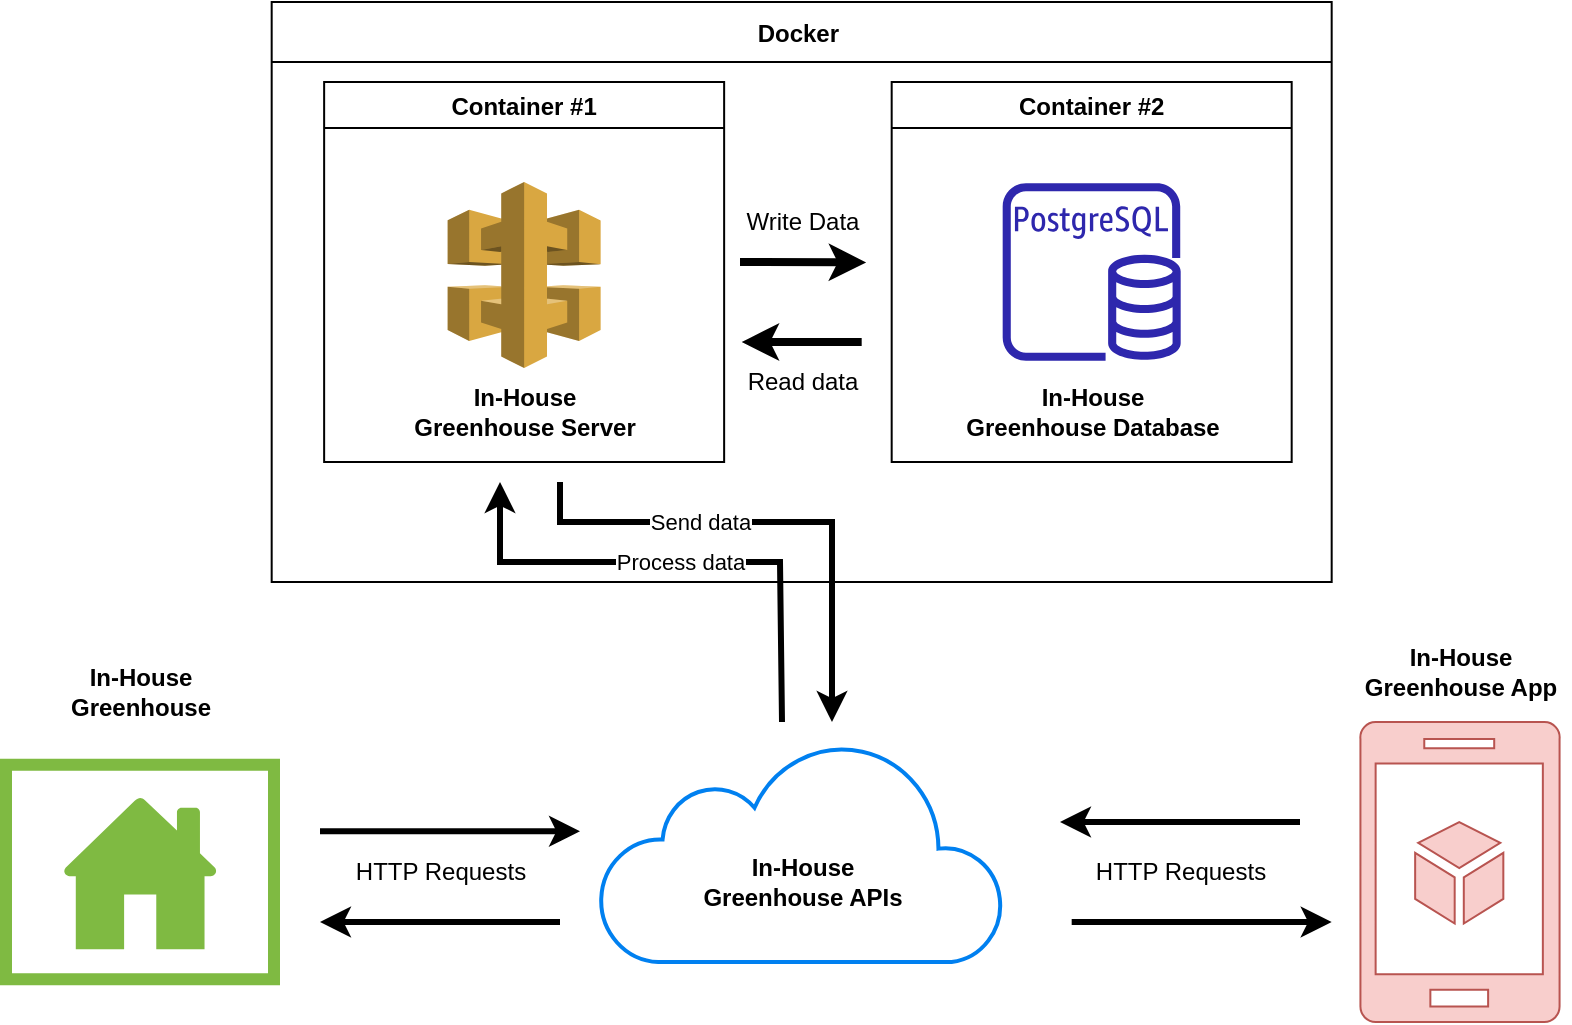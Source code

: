 <mxfile version="17.1.3" type="device"><diagram id="41lwfTfSLelaIIWk1rGh" name="Page-1"><mxGraphModel dx="923" dy="1842" grid="1" gridSize="10" guides="1" tooltips="1" connect="1" arrows="1" fold="1" page="1" pageScale="1" pageWidth="827" pageHeight="1169" math="0" shadow="0"><root><mxCell id="0"/><mxCell id="1" parent="0"/><mxCell id="5TlBdYCi5anHdadp7Apn-2" value="" style="verticalLabelPosition=bottom;html=1;verticalAlign=top;align=center;shape=mxgraph.azure.mobile_services;pointerEvents=1;fillColor=#f8cecc;strokeColor=#b85450;" vertex="1" parent="1"><mxGeometry x="720" y="240" width="100" height="150" as="geometry"/></mxCell><mxCell id="5TlBdYCi5anHdadp7Apn-6" value="" style="html=1;verticalLabelPosition=bottom;align=center;labelBackgroundColor=#ffffff;verticalAlign=top;strokeWidth=2;strokeColor=#0080F0;shadow=0;dashed=0;shape=mxgraph.ios7.icons.cloud;" vertex="1" parent="1"><mxGeometry x="340.01" y="250" width="201.67" height="110" as="geometry"/></mxCell><mxCell id="5TlBdYCi5anHdadp7Apn-7" value="&lt;b&gt;In-House&lt;br&gt;Greenhouse APIs&lt;/b&gt;" style="text;html=1;align=center;verticalAlign=middle;resizable=0;points=[];autosize=1;strokeColor=none;fillColor=none;" vertex="1" parent="1"><mxGeometry x="380.84" y="305" width="120" height="30" as="geometry"/></mxCell><mxCell id="5TlBdYCi5anHdadp7Apn-8" value="&lt;b&gt;In-House&lt;br&gt;Greenhouse App&lt;/b&gt;" style="text;html=1;align=center;verticalAlign=middle;resizable=0;points=[];autosize=1;strokeColor=none;fillColor=none;" vertex="1" parent="1"><mxGeometry x="715" y="200" width="110" height="30" as="geometry"/></mxCell><mxCell id="5TlBdYCi5anHdadp7Apn-9" value="" style="sketch=0;pointerEvents=1;shadow=0;dashed=0;html=1;strokeColor=none;labelPosition=center;verticalLabelPosition=bottom;verticalAlign=top;outlineConnect=0;align=center;shape=mxgraph.office.concepts.home_page;fillColor=#7FBA42;" vertex="1" parent="1"><mxGeometry x="40" y="258.38" width="140" height="113.25" as="geometry"/></mxCell><mxCell id="5TlBdYCi5anHdadp7Apn-10" value="&lt;b&gt;In-House&lt;br&gt;Greenhouse&lt;/b&gt;" style="text;html=1;align=center;verticalAlign=middle;resizable=0;points=[];autosize=1;strokeColor=none;fillColor=none;" vertex="1" parent="1"><mxGeometry x="65" y="210" width="90" height="30" as="geometry"/></mxCell><mxCell id="5TlBdYCi5anHdadp7Apn-11" value="" style="endArrow=classic;html=1;rounded=0;strokeWidth=3;" edge="1" parent="1"><mxGeometry width="50" height="50" relative="1" as="geometry"><mxPoint x="200" y="294.66" as="sourcePoint"/><mxPoint x="330" y="294.66" as="targetPoint"/></mxGeometry></mxCell><mxCell id="5TlBdYCi5anHdadp7Apn-12" value="" style="endArrow=classic;html=1;rounded=0;strokeWidth=3;" edge="1" parent="1"><mxGeometry width="50" height="50" relative="1" as="geometry"><mxPoint x="320" y="340" as="sourcePoint"/><mxPoint x="200" y="340" as="targetPoint"/></mxGeometry></mxCell><mxCell id="5TlBdYCi5anHdadp7Apn-13" value="" style="endArrow=classic;html=1;rounded=0;strokeWidth=3;" edge="1" parent="1"><mxGeometry width="50" height="50" relative="1" as="geometry"><mxPoint x="575.84" y="340" as="sourcePoint"/><mxPoint x="705.84" y="340" as="targetPoint"/></mxGeometry></mxCell><mxCell id="5TlBdYCi5anHdadp7Apn-14" value="" style="endArrow=classic;html=1;rounded=0;strokeWidth=3;" edge="1" parent="1"><mxGeometry width="50" height="50" relative="1" as="geometry"><mxPoint x="690.0" y="290.0" as="sourcePoint"/><mxPoint x="570.0" y="290.0" as="targetPoint"/></mxGeometry></mxCell><mxCell id="5TlBdYCi5anHdadp7Apn-19" value="Docker " style="swimlane;startSize=30;" vertex="1" parent="1"><mxGeometry x="175.84" y="-120" width="530" height="290" as="geometry"/></mxCell><mxCell id="5TlBdYCi5anHdadp7Apn-21" value="Container #1" style="swimlane;" vertex="1" parent="5TlBdYCi5anHdadp7Apn-19"><mxGeometry x="26.23" y="40" width="200" height="190" as="geometry"/></mxCell><mxCell id="5TlBdYCi5anHdadp7Apn-22" value="" style="outlineConnect=0;dashed=0;verticalLabelPosition=bottom;verticalAlign=top;align=center;html=1;shape=mxgraph.aws3.api_gateway;fillColor=#D9A741;gradientColor=none;" vertex="1" parent="5TlBdYCi5anHdadp7Apn-21"><mxGeometry x="61.75" y="50" width="76.5" height="93" as="geometry"/></mxCell><mxCell id="5TlBdYCi5anHdadp7Apn-28" value="&lt;b&gt;In-House&lt;br&gt;Greenhouse Server&lt;/b&gt;" style="text;html=1;align=center;verticalAlign=middle;resizable=0;points=[];autosize=1;strokeColor=none;fillColor=none;" vertex="1" parent="5TlBdYCi5anHdadp7Apn-21"><mxGeometry x="35.0" y="150" width="130" height="30" as="geometry"/></mxCell><mxCell id="5TlBdYCi5anHdadp7Apn-23" value="Container #2" style="swimlane;" vertex="1" parent="5TlBdYCi5anHdadp7Apn-19"><mxGeometry x="310" y="40" width="200" height="190" as="geometry"/></mxCell><mxCell id="5TlBdYCi5anHdadp7Apn-25" value="" style="sketch=0;outlineConnect=0;fontColor=#232F3E;gradientColor=none;fillColor=#2E27AD;strokeColor=none;dashed=0;verticalLabelPosition=bottom;verticalAlign=top;align=center;html=1;fontSize=12;fontStyle=0;aspect=fixed;pointerEvents=1;shape=mxgraph.aws4.rds_postgresql_instance;" vertex="1" parent="5TlBdYCi5anHdadp7Apn-23"><mxGeometry x="55.5" y="50.5" width="89" height="89" as="geometry"/></mxCell><mxCell id="5TlBdYCi5anHdadp7Apn-29" value="&lt;b&gt;In-House&lt;br&gt;Greenhouse Database&lt;/b&gt;" style="text;html=1;align=center;verticalAlign=middle;resizable=0;points=[];autosize=1;strokeColor=none;fillColor=none;" vertex="1" parent="5TlBdYCi5anHdadp7Apn-23"><mxGeometry x="30.0" y="150" width="140" height="30" as="geometry"/></mxCell><mxCell id="5TlBdYCi5anHdadp7Apn-26" value="" style="endArrow=classic;html=1;rounded=0;strokeWidth=4;" edge="1" parent="5TlBdYCi5anHdadp7Apn-19"><mxGeometry width="50" height="50" relative="1" as="geometry"><mxPoint x="234.16" y="130" as="sourcePoint"/><mxPoint x="297.25" y="130.21" as="targetPoint"/><Array as="points"/></mxGeometry></mxCell><mxCell id="5TlBdYCi5anHdadp7Apn-27" value="" style="endArrow=classic;html=1;rounded=0;strokeWidth=4;" edge="1" parent="5TlBdYCi5anHdadp7Apn-19"><mxGeometry width="50" height="50" relative="1" as="geometry"><mxPoint x="295" y="170" as="sourcePoint"/><mxPoint x="235" y="170" as="targetPoint"/><Array as="points"/></mxGeometry></mxCell><mxCell id="5TlBdYCi5anHdadp7Apn-37" value="Write Data" style="text;html=1;align=center;verticalAlign=middle;resizable=0;points=[];autosize=1;strokeColor=none;fillColor=none;" vertex="1" parent="5TlBdYCi5anHdadp7Apn-19"><mxGeometry x="230.0" y="100" width="70" height="20" as="geometry"/></mxCell><mxCell id="5TlBdYCi5anHdadp7Apn-38" value="Read data" style="text;html=1;align=center;verticalAlign=middle;resizable=0;points=[];autosize=1;strokeColor=none;fillColor=none;" vertex="1" parent="5TlBdYCi5anHdadp7Apn-19"><mxGeometry x="230.0" y="180" width="70" height="20" as="geometry"/></mxCell><mxCell id="5TlBdYCi5anHdadp7Apn-36" value="Send data" style="endArrow=classic;html=1;rounded=0;strokeWidth=3;" edge="1" parent="5TlBdYCi5anHdadp7Apn-19"><mxGeometry x="-0.297" width="50" height="50" relative="1" as="geometry"><mxPoint x="144.16" y="240" as="sourcePoint"/><mxPoint x="280.16" y="360" as="targetPoint"/><Array as="points"><mxPoint x="144.16" y="260"/><mxPoint x="280.16" y="260"/></Array><mxPoint as="offset"/></mxGeometry></mxCell><mxCell id="5TlBdYCi5anHdadp7Apn-31" value="Process data" style="endArrow=classic;html=1;rounded=0;strokeWidth=3;" edge="1" parent="1"><mxGeometry width="50" height="50" relative="1" as="geometry"><mxPoint x="431" y="240" as="sourcePoint"/><mxPoint x="290" y="120" as="targetPoint"/><Array as="points"><mxPoint x="430" y="160"/><mxPoint x="290" y="160"/></Array></mxGeometry></mxCell><mxCell id="5TlBdYCi5anHdadp7Apn-32" value="HTTP Requests" style="text;html=1;align=center;verticalAlign=middle;resizable=0;points=[];autosize=1;strokeColor=none;fillColor=none;" vertex="1" parent="1"><mxGeometry x="210" y="305" width="100" height="20" as="geometry"/></mxCell><mxCell id="5TlBdYCi5anHdadp7Apn-33" value="HTTP Requests" style="text;html=1;align=center;verticalAlign=middle;resizable=0;points=[];autosize=1;strokeColor=none;fillColor=none;" vertex="1" parent="1"><mxGeometry x="580" y="305" width="100" height="20" as="geometry"/></mxCell></root></mxGraphModel></diagram></mxfile>